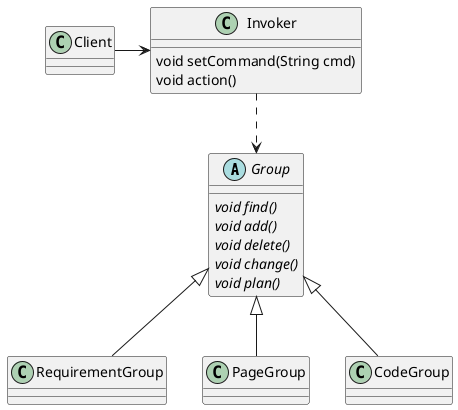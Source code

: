 @startuml
'抽象组
abstract class Group {
{abstract} void find()
{abstract} void add()
{abstract} void delete()
{abstract} void change()
{abstract} void plan()
}
'需求组
class RequirementGroup
'美工组
class PageGroup
'编码组
class CodeGroup
'客户
class Client

'负责人，根据客户的命令安排不同的组员工作
class Invoker {
'String类型的参数没有约束力，太过灵活，不是好的方案
void setCommand(String cmd)
void action()
}


Group <|-- RequirementGroup
Group <|-- PageGroup
Group <|-- CodeGroup
Invoker ..> Group
Client -right--> Invoker

@enduml

